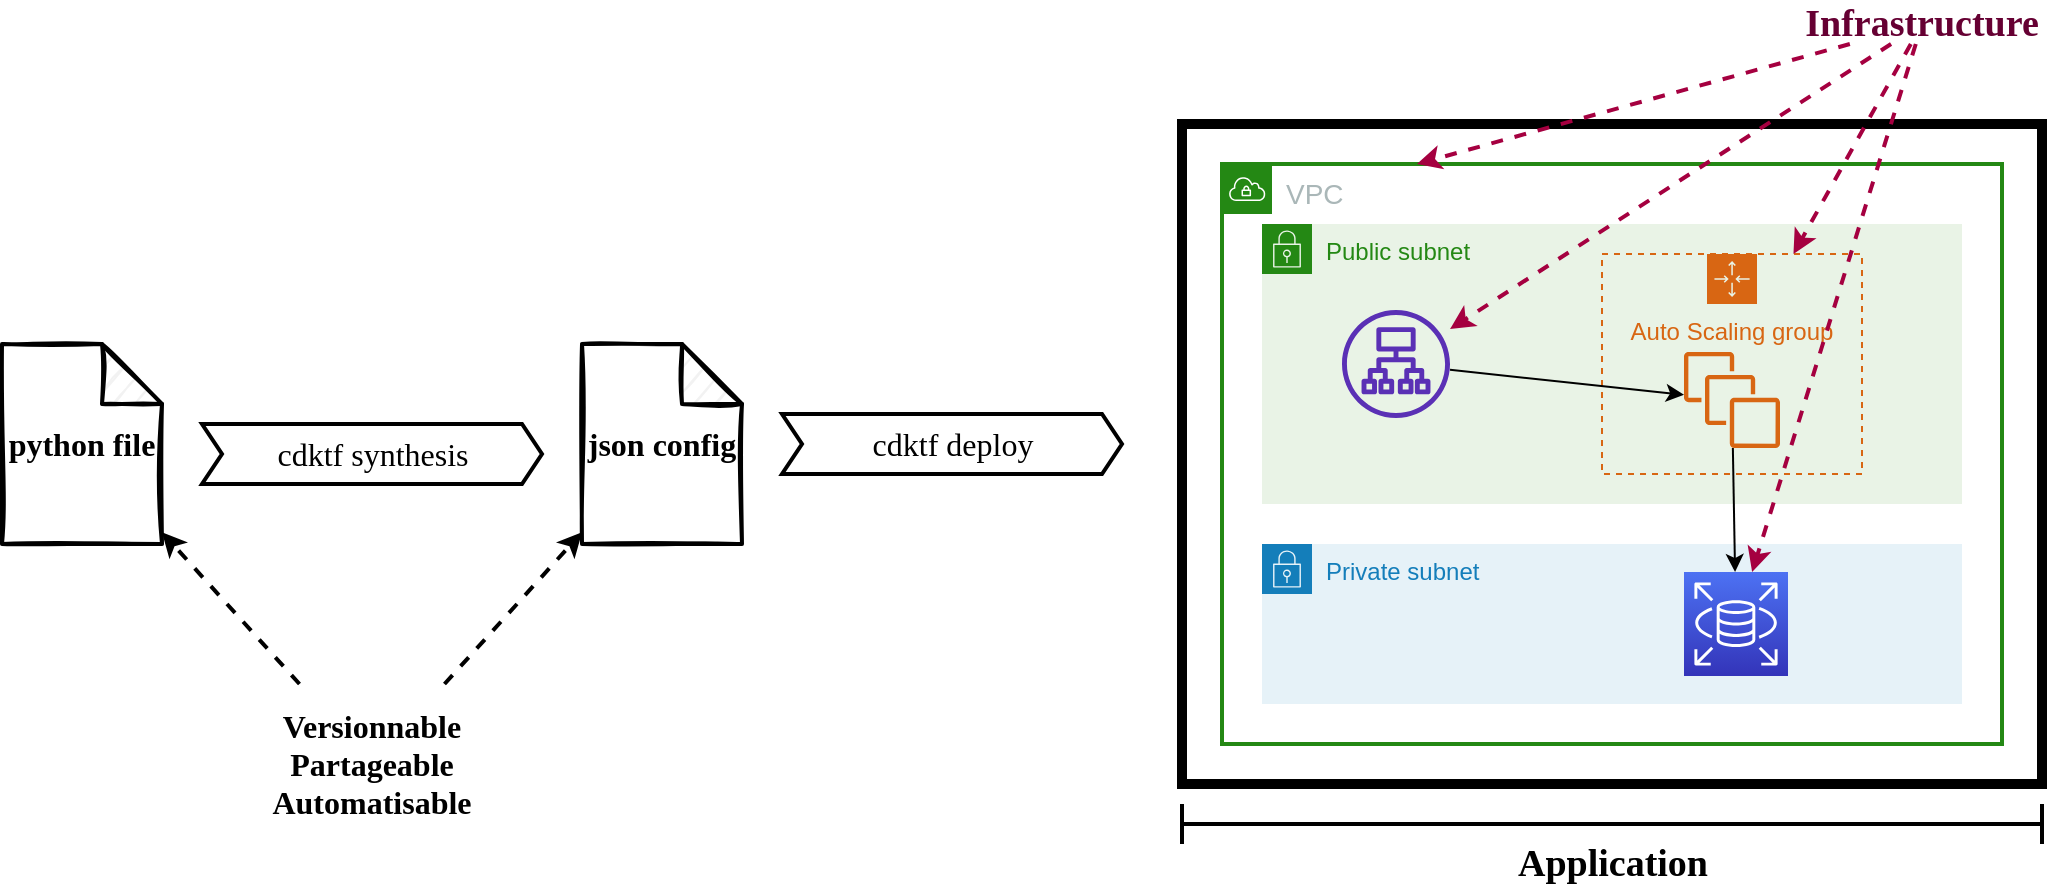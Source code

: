 <mxfile version="13.6.2" type="device"><diagram id="ZkMIA-4Hhx0Qh6FrA25O" name="Page-1"><mxGraphModel dx="981" dy="567" grid="1" gridSize="10" guides="1" tooltips="1" connect="1" arrows="1" fold="1" page="1" pageScale="1" pageWidth="1600" pageHeight="900" math="0" shadow="0" extFonts="Architects Daughter^https://fonts.googleapis.com/css?family=Architects+Daughter"><root><mxCell id="0"/><mxCell id="1" parent="0"/><mxCell id="QlhVjK9ZGqRpb5gGnl0B-1" value="" style="rounded=0;whiteSpace=wrap;html=1;strokeWidth=5;fillColor=none;" vertex="1" parent="1"><mxGeometry x="1050" y="120" width="430" height="330" as="geometry"/></mxCell><mxCell id="QlhVjK9ZGqRpb5gGnl0B-2" value="VPC" style="points=[[0,0],[0.25,0],[0.5,0],[0.75,0],[1,0],[1,0.25],[1,0.5],[1,0.75],[1,1],[0.75,1],[0.5,1],[0.25,1],[0,1],[0,0.75],[0,0.5],[0,0.25]];outlineConnect=0;gradientColor=none;html=1;whiteSpace=wrap;fontSize=14;fontStyle=0;shape=mxgraph.aws4.group;grIcon=mxgraph.aws4.group_vpc;strokeColor=#248814;fillColor=none;verticalAlign=top;align=left;spacingLeft=30;fontColor=#AAB7B8;dashed=0;strokeWidth=2;" vertex="1" parent="1"><mxGeometry x="1070" y="140" width="390" height="290" as="geometry"/></mxCell><mxCell id="QlhVjK9ZGqRpb5gGnl0B-4" value="Public subnet" style="points=[[0,0],[0.25,0],[0.5,0],[0.75,0],[1,0],[1,0.25],[1,0.5],[1,0.75],[1,1],[0.75,1],[0.5,1],[0.25,1],[0,1],[0,0.75],[0,0.5],[0,0.25]];outlineConnect=0;gradientColor=none;html=1;whiteSpace=wrap;fontSize=12;fontStyle=0;shape=mxgraph.aws4.group;grIcon=mxgraph.aws4.group_security_group;grStroke=0;strokeColor=#248814;fillColor=#E9F3E6;verticalAlign=top;align=left;spacingLeft=30;fontColor=#248814;dashed=0;" vertex="1" parent="1"><mxGeometry x="1090" y="170" width="350" height="140" as="geometry"/></mxCell><mxCell id="QlhVjK9ZGqRpb5gGnl0B-5" value="Private subnet" style="points=[[0,0],[0.25,0],[0.5,0],[0.75,0],[1,0],[1,0.25],[1,0.5],[1,0.75],[1,1],[0.75,1],[0.5,1],[0.25,1],[0,1],[0,0.75],[0,0.5],[0,0.25]];outlineConnect=0;gradientColor=none;html=1;whiteSpace=wrap;fontSize=12;fontStyle=0;shape=mxgraph.aws4.group;grIcon=mxgraph.aws4.group_security_group;grStroke=0;strokeColor=#147EBA;fillColor=#E6F2F8;verticalAlign=top;align=left;spacingLeft=30;fontColor=#147EBA;dashed=0;" vertex="1" parent="1"><mxGeometry x="1090" y="330" width="350" height="80" as="geometry"/></mxCell><mxCell id="QlhVjK9ZGqRpb5gGnl0B-6" value="" style="outlineConnect=0;fontColor=#232F3E;gradientColor=#4D72F3;gradientDirection=north;fillColor=#3334B9;strokeColor=#ffffff;dashed=0;verticalLabelPosition=bottom;verticalAlign=top;align=center;html=1;fontSize=12;fontStyle=0;aspect=fixed;shape=mxgraph.aws4.resourceIcon;resIcon=mxgraph.aws4.rds;" vertex="1" parent="1"><mxGeometry x="1301" y="344" width="52" height="52" as="geometry"/></mxCell><mxCell id="QlhVjK9ZGqRpb5gGnl0B-7" value="Auto Scaling group" style="points=[[0,0],[0.25,0],[0.5,0],[0.75,0],[1,0],[1,0.25],[1,0.5],[1,0.75],[1,1],[0.75,1],[0.5,1],[0.25,1],[0,1],[0,0.75],[0,0.5],[0,0.25]];outlineConnect=0;gradientColor=none;html=1;whiteSpace=wrap;fontSize=12;fontStyle=0;shape=mxgraph.aws4.groupCenter;grIcon=mxgraph.aws4.group_auto_scaling_group;grStroke=1;strokeColor=#D86613;fillColor=none;verticalAlign=top;align=center;fontColor=#D86613;dashed=1;spacingTop=25;" vertex="1" parent="1"><mxGeometry x="1260" y="185" width="130" height="110" as="geometry"/></mxCell><mxCell id="QlhVjK9ZGqRpb5gGnl0B-11" style="edgeStyle=none;rounded=0;orthogonalLoop=1;jettySize=auto;html=1;fontSize=14;" edge="1" parent="1" source="QlhVjK9ZGqRpb5gGnl0B-8" target="QlhVjK9ZGqRpb5gGnl0B-6"><mxGeometry relative="1" as="geometry"/></mxCell><mxCell id="QlhVjK9ZGqRpb5gGnl0B-8" value="" style="outlineConnect=0;fontColor=#232F3E;gradientColor=none;fillColor=#D86613;strokeColor=none;dashed=0;verticalLabelPosition=bottom;verticalAlign=top;align=center;html=1;fontSize=12;fontStyle=0;aspect=fixed;pointerEvents=1;shape=mxgraph.aws4.instances;" vertex="1" parent="1"><mxGeometry x="1301" y="234" width="48" height="48" as="geometry"/></mxCell><mxCell id="QlhVjK9ZGqRpb5gGnl0B-10" style="rounded=0;orthogonalLoop=1;jettySize=auto;html=1;fontSize=14;" edge="1" parent="1" source="QlhVjK9ZGqRpb5gGnl0B-9" target="QlhVjK9ZGqRpb5gGnl0B-8"><mxGeometry relative="1" as="geometry"/></mxCell><mxCell id="QlhVjK9ZGqRpb5gGnl0B-9" value="" style="outlineConnect=0;fontColor=#232F3E;gradientColor=none;fillColor=#5A30B5;strokeColor=none;dashed=0;verticalLabelPosition=bottom;verticalAlign=top;align=center;html=1;fontSize=12;fontStyle=0;aspect=fixed;pointerEvents=1;shape=mxgraph.aws4.application_load_balancer;" vertex="1" parent="1"><mxGeometry x="1130" y="213" width="54" height="54" as="geometry"/></mxCell><mxCell id="QlhVjK9ZGqRpb5gGnl0B-12" value="" style="shape=crossbar;whiteSpace=wrap;html=1;rounded=1;strokeWidth=2;fillColor=none;fontSize=14;" vertex="1" parent="1"><mxGeometry x="1050" y="460" width="430" height="20" as="geometry"/></mxCell><mxCell id="QlhVjK9ZGqRpb5gGnl0B-13" value="&lt;font style=&quot;font-size: 19px&quot; face=&quot;Architects Daughter&quot;&gt;Application&lt;/font&gt;" style="text;html=1;align=center;verticalAlign=middle;resizable=0;points=[];autosize=1;fontSize=14;fontStyle=1" vertex="1" parent="1"><mxGeometry x="1210" y="480" width="110" height="20" as="geometry"/></mxCell><mxCell id="QlhVjK9ZGqRpb5gGnl0B-15" style="edgeStyle=none;rounded=0;orthogonalLoop=1;jettySize=auto;html=1;entryX=0.25;entryY=0;entryDx=0;entryDy=0;fontSize=14;dashed=1;strokeWidth=2;fillColor=#d80073;strokeColor=#A50040;" edge="1" parent="1" source="QlhVjK9ZGqRpb5gGnl0B-14" target="QlhVjK9ZGqRpb5gGnl0B-2"><mxGeometry relative="1" as="geometry"/></mxCell><mxCell id="QlhVjK9ZGqRpb5gGnl0B-16" style="edgeStyle=none;rounded=0;orthogonalLoop=1;jettySize=auto;html=1;fontSize=14;dashed=1;strokeWidth=2;fillColor=#d80073;strokeColor=#A50040;" edge="1" parent="1" source="QlhVjK9ZGqRpb5gGnl0B-14" target="QlhVjK9ZGqRpb5gGnl0B-9"><mxGeometry relative="1" as="geometry"/></mxCell><mxCell id="QlhVjK9ZGqRpb5gGnl0B-17" style="edgeStyle=none;rounded=0;orthogonalLoop=1;jettySize=auto;html=1;fontSize=14;dashed=1;strokeWidth=2;fillColor=#d80073;strokeColor=#A50040;" edge="1" parent="1" source="QlhVjK9ZGqRpb5gGnl0B-14" target="QlhVjK9ZGqRpb5gGnl0B-7"><mxGeometry relative="1" as="geometry"/></mxCell><mxCell id="QlhVjK9ZGqRpb5gGnl0B-18" style="edgeStyle=none;rounded=0;orthogonalLoop=1;jettySize=auto;html=1;fontSize=14;dashed=1;strokeWidth=2;fillColor=#d80073;strokeColor=#A50040;" edge="1" parent="1" source="QlhVjK9ZGqRpb5gGnl0B-14" target="QlhVjK9ZGqRpb5gGnl0B-6"><mxGeometry relative="1" as="geometry"/></mxCell><mxCell id="QlhVjK9ZGqRpb5gGnl0B-14" value="&lt;font style=&quot;font-size: 19px&quot;&gt;Infrastructure&lt;/font&gt;" style="text;html=1;strokeColor=none;fillColor=none;align=center;verticalAlign=middle;whiteSpace=wrap;rounded=0;fontSize=16;fontFamily=Architects Daughter;fontStyle=1;fontColor=#660033;" vertex="1" parent="1"><mxGeometry x="1370" y="60" width="100" height="20" as="geometry"/></mxCell><mxCell id="QlhVjK9ZGqRpb5gGnl0B-19" value="&lt;font color=&quot;#000000&quot; face=&quot;Lucida Console&quot;&gt;cdktf synthesis&lt;/font&gt;" style="html=1;shadow=0;dashed=0;align=center;verticalAlign=middle;shape=mxgraph.arrows2.arrow;dy=0;dx=10;notch=10;strokeWidth=2;fillColor=none;fontFamily=Architects Daughter;fontSize=16;fontColor=#660033;" vertex="1" parent="1"><mxGeometry x="560" y="270" width="170" height="30" as="geometry"/></mxCell><mxCell id="QlhVjK9ZGqRpb5gGnl0B-20" value="&lt;font color=&quot;#000000&quot;&gt;&lt;b&gt;json config&lt;/b&gt;&lt;/font&gt;" style="shape=note;whiteSpace=wrap;html=1;backgroundOutline=1;darkOpacity=0.05;strokeWidth=2;fillColor=none;fontFamily=Architects Daughter;fontSize=16;fontColor=#660033;sketch=1;" vertex="1" parent="1"><mxGeometry x="750" y="230" width="80" height="100" as="geometry"/></mxCell><mxCell id="QlhVjK9ZGqRpb5gGnl0B-21" value="&lt;font color=&quot;#000000&quot; face=&quot;Lucida Console&quot;&gt;cdktf deploy&lt;/font&gt;" style="html=1;shadow=0;dashed=0;align=center;verticalAlign=middle;shape=mxgraph.arrows2.arrow;dy=0;dx=10;notch=10;strokeWidth=2;fillColor=none;fontFamily=Architects Daughter;fontSize=16;fontColor=#660033;" vertex="1" parent="1"><mxGeometry x="850" y="265" width="170" height="30" as="geometry"/></mxCell><mxCell id="QlhVjK9ZGqRpb5gGnl0B-22" value="&lt;font color=&quot;#000000&quot;&gt;&lt;b&gt;python file&lt;/b&gt;&lt;/font&gt;" style="shape=note;whiteSpace=wrap;html=1;backgroundOutline=1;darkOpacity=0.05;strokeWidth=2;fillColor=none;fontFamily=Architects Daughter;fontSize=16;fontColor=#660033;sketch=1;" vertex="1" parent="1"><mxGeometry x="460" y="230" width="80" height="100" as="geometry"/></mxCell><mxCell id="QlhVjK9ZGqRpb5gGnl0B-24" style="edgeStyle=none;rounded=0;orthogonalLoop=1;jettySize=auto;html=1;dashed=1;strokeWidth=2;fontFamily=Architects Daughter;fontSize=16;fontColor=#660033;" edge="1" parent="1" source="QlhVjK9ZGqRpb5gGnl0B-23" target="QlhVjK9ZGqRpb5gGnl0B-22"><mxGeometry relative="1" as="geometry"/></mxCell><mxCell id="QlhVjK9ZGqRpb5gGnl0B-25" style="edgeStyle=none;rounded=0;orthogonalLoop=1;jettySize=auto;html=1;dashed=1;strokeWidth=2;fontFamily=Architects Daughter;fontSize=16;fontColor=#660033;" edge="1" parent="1" source="QlhVjK9ZGqRpb5gGnl0B-23" target="QlhVjK9ZGqRpb5gGnl0B-20"><mxGeometry relative="1" as="geometry"/></mxCell><mxCell id="QlhVjK9ZGqRpb5gGnl0B-23" value="&lt;font color=&quot;#000000&quot;&gt;&lt;b&gt;Versionnable&lt;br&gt;Partageable&lt;br&gt;Automatisable&lt;/b&gt;&lt;br&gt;&lt;/font&gt;" style="text;html=1;strokeColor=none;fillColor=none;align=center;verticalAlign=middle;whiteSpace=wrap;rounded=0;fontFamily=Architects Daughter;fontSize=16;fontColor=#660033;" vertex="1" parent="1"><mxGeometry x="585" y="400" width="120" height="80" as="geometry"/></mxCell></root></mxGraphModel></diagram></mxfile>